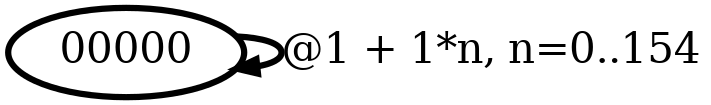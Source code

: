 digraph G {
        node [style=rounded, penwidth=3, fontsize=20, shape=oval];
        "00000" -> "00000" [label="@1 + 1*n, n=0..154", color=black,arrowsize=1,style=bold,penwidth=3,fontsize=20];
}
